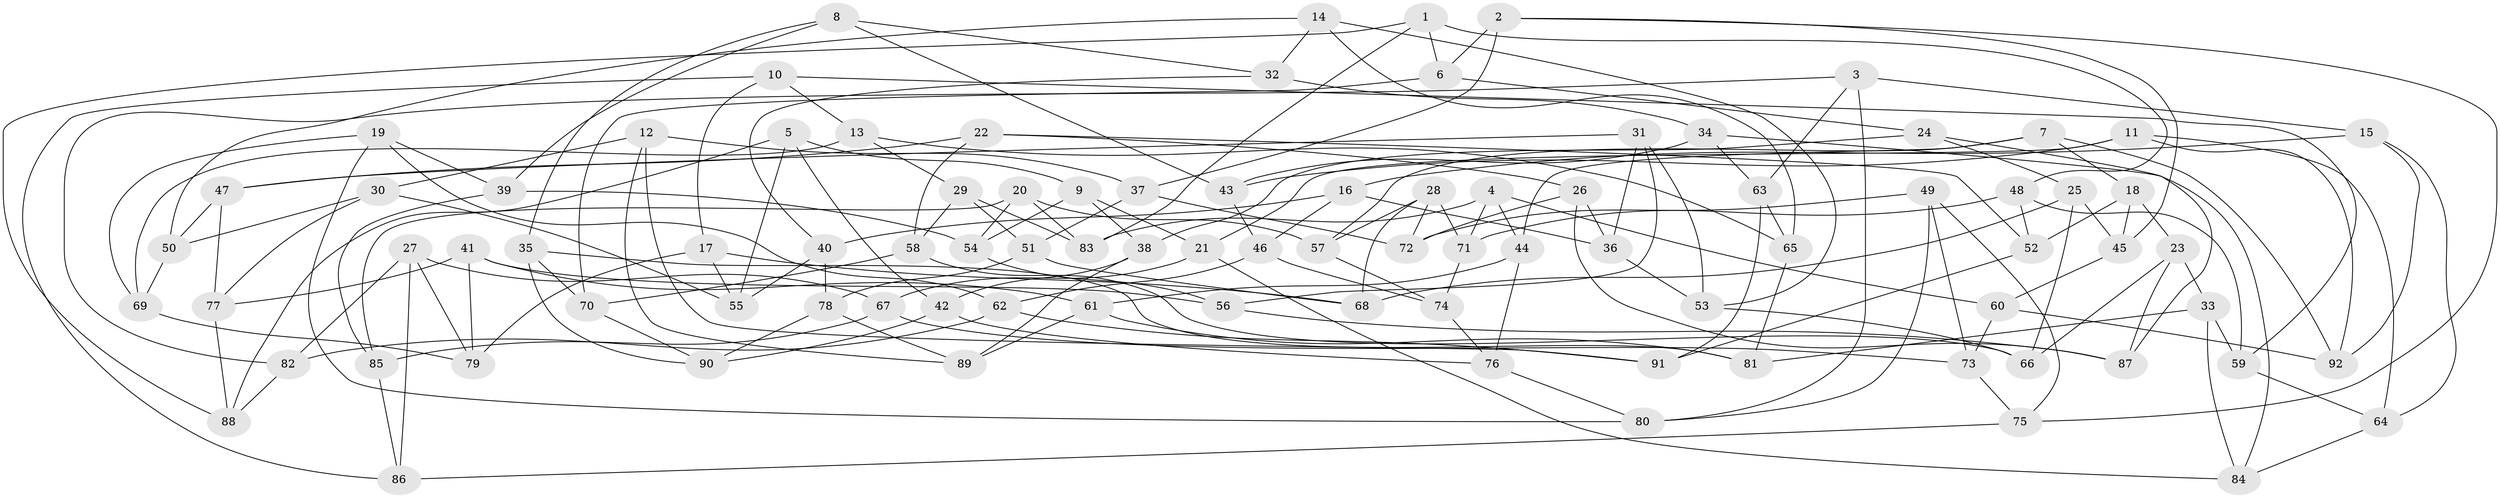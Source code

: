 // Generated by graph-tools (version 1.1) at 2025/37/03/09/25 02:37:50]
// undirected, 92 vertices, 184 edges
graph export_dot {
graph [start="1"]
  node [color=gray90,style=filled];
  1;
  2;
  3;
  4;
  5;
  6;
  7;
  8;
  9;
  10;
  11;
  12;
  13;
  14;
  15;
  16;
  17;
  18;
  19;
  20;
  21;
  22;
  23;
  24;
  25;
  26;
  27;
  28;
  29;
  30;
  31;
  32;
  33;
  34;
  35;
  36;
  37;
  38;
  39;
  40;
  41;
  42;
  43;
  44;
  45;
  46;
  47;
  48;
  49;
  50;
  51;
  52;
  53;
  54;
  55;
  56;
  57;
  58;
  59;
  60;
  61;
  62;
  63;
  64;
  65;
  66;
  67;
  68;
  69;
  70;
  71;
  72;
  73;
  74;
  75;
  76;
  77;
  78;
  79;
  80;
  81;
  82;
  83;
  84;
  85;
  86;
  87;
  88;
  89;
  90;
  91;
  92;
  1 -- 6;
  1 -- 83;
  1 -- 48;
  1 -- 88;
  2 -- 6;
  2 -- 37;
  2 -- 45;
  2 -- 75;
  3 -- 80;
  3 -- 15;
  3 -- 63;
  3 -- 82;
  4 -- 71;
  4 -- 44;
  4 -- 83;
  4 -- 60;
  5 -- 9;
  5 -- 55;
  5 -- 88;
  5 -- 42;
  6 -- 70;
  6 -- 24;
  7 -- 18;
  7 -- 44;
  7 -- 92;
  7 -- 57;
  8 -- 39;
  8 -- 35;
  8 -- 43;
  8 -- 32;
  9 -- 21;
  9 -- 38;
  9 -- 54;
  10 -- 59;
  10 -- 13;
  10 -- 17;
  10 -- 86;
  11 -- 43;
  11 -- 64;
  11 -- 92;
  11 -- 21;
  12 -- 89;
  12 -- 30;
  12 -- 37;
  12 -- 91;
  13 -- 29;
  13 -- 65;
  13 -- 69;
  14 -- 53;
  14 -- 50;
  14 -- 65;
  14 -- 32;
  15 -- 92;
  15 -- 64;
  15 -- 16;
  16 -- 36;
  16 -- 40;
  16 -- 46;
  17 -- 68;
  17 -- 55;
  17 -- 79;
  18 -- 23;
  18 -- 45;
  18 -- 52;
  19 -- 62;
  19 -- 80;
  19 -- 39;
  19 -- 69;
  20 -- 83;
  20 -- 85;
  20 -- 54;
  20 -- 57;
  21 -- 84;
  21 -- 67;
  22 -- 52;
  22 -- 58;
  22 -- 26;
  22 -- 47;
  23 -- 33;
  23 -- 66;
  23 -- 87;
  24 -- 25;
  24 -- 38;
  24 -- 87;
  25 -- 45;
  25 -- 68;
  25 -- 66;
  26 -- 72;
  26 -- 87;
  26 -- 36;
  27 -- 86;
  27 -- 82;
  27 -- 67;
  27 -- 79;
  28 -- 72;
  28 -- 71;
  28 -- 57;
  28 -- 68;
  29 -- 51;
  29 -- 83;
  29 -- 58;
  30 -- 50;
  30 -- 77;
  30 -- 55;
  31 -- 56;
  31 -- 53;
  31 -- 36;
  31 -- 47;
  32 -- 34;
  32 -- 40;
  33 -- 81;
  33 -- 59;
  33 -- 84;
  34 -- 84;
  34 -- 63;
  34 -- 43;
  35 -- 81;
  35 -- 90;
  35 -- 70;
  36 -- 53;
  37 -- 72;
  37 -- 51;
  38 -- 42;
  38 -- 89;
  39 -- 54;
  39 -- 85;
  40 -- 78;
  40 -- 55;
  41 -- 61;
  41 -- 77;
  41 -- 79;
  41 -- 56;
  42 -- 76;
  42 -- 90;
  43 -- 46;
  44 -- 61;
  44 -- 76;
  45 -- 60;
  46 -- 74;
  46 -- 62;
  47 -- 50;
  47 -- 77;
  48 -- 71;
  48 -- 59;
  48 -- 52;
  49 -- 73;
  49 -- 75;
  49 -- 80;
  49 -- 72;
  50 -- 69;
  51 -- 78;
  51 -- 68;
  52 -- 91;
  53 -- 66;
  54 -- 56;
  56 -- 87;
  57 -- 74;
  58 -- 66;
  58 -- 70;
  59 -- 64;
  60 -- 92;
  60 -- 73;
  61 -- 89;
  61 -- 81;
  62 -- 82;
  62 -- 91;
  63 -- 65;
  63 -- 91;
  64 -- 84;
  65 -- 81;
  67 -- 73;
  67 -- 85;
  69 -- 79;
  70 -- 90;
  71 -- 74;
  73 -- 75;
  74 -- 76;
  75 -- 86;
  76 -- 80;
  77 -- 88;
  78 -- 90;
  78 -- 89;
  82 -- 88;
  85 -- 86;
}
